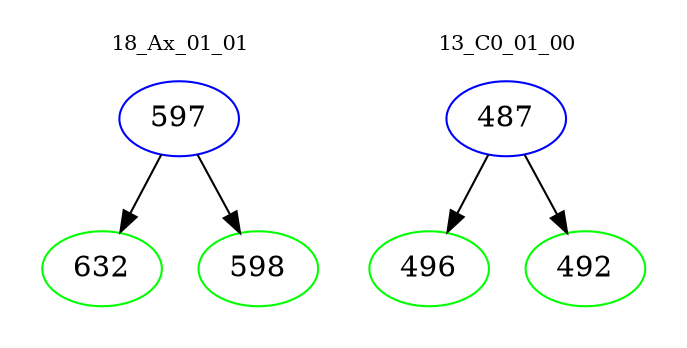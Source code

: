 digraph{
subgraph cluster_0 {
color = white
label = "18_Ax_01_01";
fontsize=10;
T0_597 [label="597", color="blue"]
T0_597 -> T0_632 [color="black"]
T0_632 [label="632", color="green"]
T0_597 -> T0_598 [color="black"]
T0_598 [label="598", color="green"]
}
subgraph cluster_1 {
color = white
label = "13_C0_01_00";
fontsize=10;
T1_487 [label="487", color="blue"]
T1_487 -> T1_496 [color="black"]
T1_496 [label="496", color="green"]
T1_487 -> T1_492 [color="black"]
T1_492 [label="492", color="green"]
}
}
